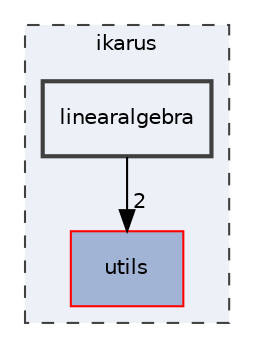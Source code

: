 digraph "linearalgebra"
{
 // LATEX_PDF_SIZE
  edge [fontname="Helvetica",fontsize="10",labelfontname="Helvetica",labelfontsize="10"];
  node [fontname="Helvetica",fontsize="10",shape=record];
  compound=true
  subgraph clusterdir_5bec9ec6c6b8ab3f2f9d60d2ff21ed81 {
    graph [ bgcolor="#edf0f7", pencolor="grey25", style="filled,dashed,", label="ikarus", fontname="Helvetica", fontsize="10", URL="dir_5bec9ec6c6b8ab3f2f9d60d2ff21ed81.html"]
  dir_36505a9bfb81f81ed7a4e794d4cf597e [shape=box, label="utils", style="filled,", fillcolor="#a2b4d6", color="red", URL="dir_36505a9bfb81f81ed7a4e794d4cf597e.html"];
  dir_097a0db622079e3c719566efcc9bbfe3 [shape=box, label="linearalgebra", style="filled,bold,", fillcolor="#edf0f7", color="grey25", URL="dir_097a0db622079e3c719566efcc9bbfe3.html"];
  }
  dir_097a0db622079e3c719566efcc9bbfe3->dir_36505a9bfb81f81ed7a4e794d4cf597e [headlabel="2", labeldistance=1.5 headhref="dir_000016_000027.html"];
}
